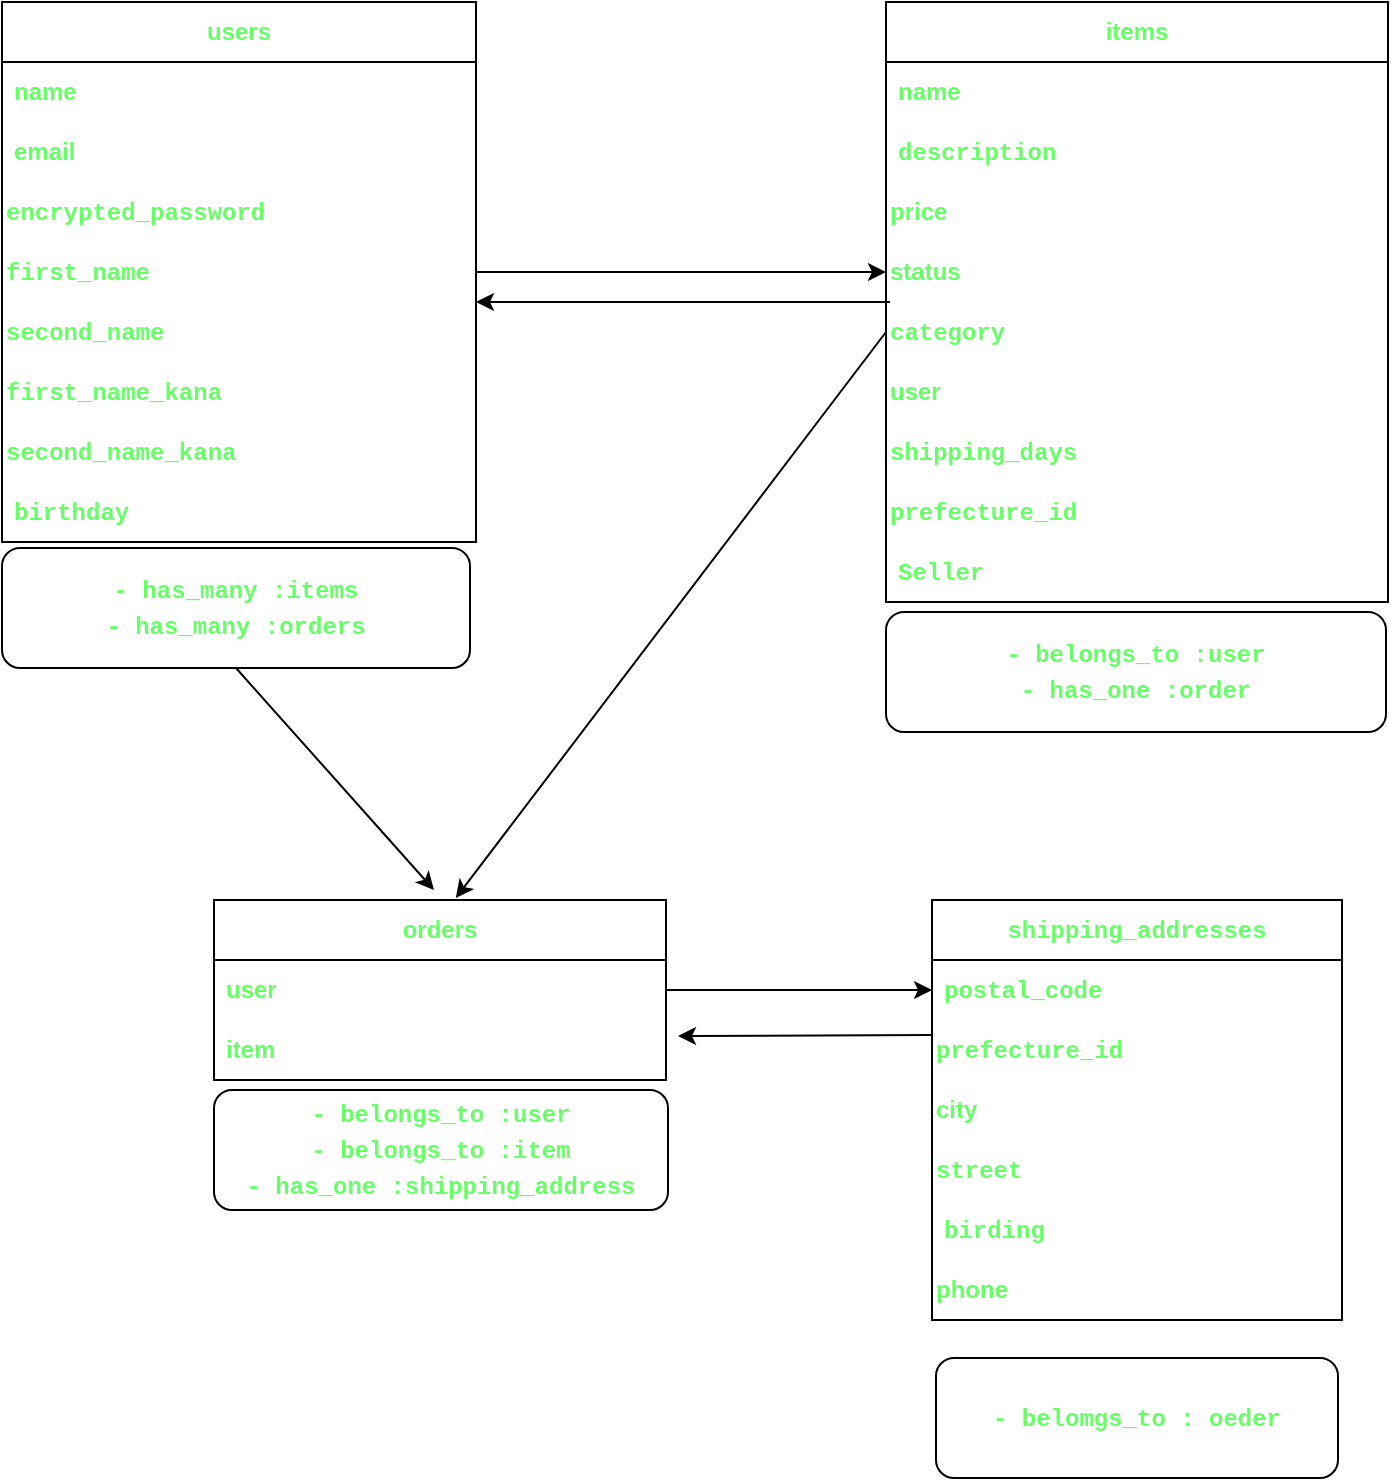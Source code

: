 <mxfile>
    <diagram id="XdU-Mbj8kt-LPNjuKf-N" name="ページ1">
        <mxGraphModel dx="2011" dy="1663" grid="0" gridSize="9" guides="1" tooltips="1" connect="1" arrows="1" fold="1" page="0" pageScale="1" pageWidth="827" pageHeight="1169" background="none" math="0" shadow="0">
            <root>
                <mxCell id="0"/>
                <mxCell id="1" parent="0"/>
                <mxCell id="9vWuwFZWpoRT3HdCLrqo-82" style="edgeStyle=none;html=1;entryX=0;entryY=0.5;entryDx=0;entryDy=0;fontColor=#66FF66;" edge="1" parent="1" source="9vWuwFZWpoRT3HdCLrqo-47" target="9vWuwFZWpoRT3HdCLrqo-72">
                    <mxGeometry relative="1" as="geometry"/>
                </mxCell>
                <mxCell id="9vWuwFZWpoRT3HdCLrqo-47" value="users" style="swimlane;fontStyle=1;childLayout=stackLayout;horizontal=1;startSize=30;horizontalStack=0;resizeParent=1;resizeParentMax=0;resizeLast=0;collapsible=1;marginBottom=0;whiteSpace=wrap;html=1;labelBackgroundColor=none;fontColor=#66FF66;align=center;" vertex="1" parent="1">
                    <mxGeometry x="-688" y="-604" width="237" height="270" as="geometry"/>
                </mxCell>
                <mxCell id="9vWuwFZWpoRT3HdCLrqo-48" value="name" style="text;strokeColor=none;fillColor=none;align=left;verticalAlign=middle;spacingLeft=4;spacingRight=4;overflow=hidden;points=[[0,0.5],[1,0.5]];portConstraint=eastwest;rotatable=0;whiteSpace=wrap;html=1;labelBackgroundColor=none;fontColor=#66FF66;fontStyle=1" vertex="1" parent="9vWuwFZWpoRT3HdCLrqo-47">
                    <mxGeometry y="30" width="237" height="30" as="geometry"/>
                </mxCell>
                <mxCell id="9vWuwFZWpoRT3HdCLrqo-49" value="email" style="text;strokeColor=none;fillColor=none;align=left;verticalAlign=middle;spacingLeft=4;spacingRight=4;overflow=hidden;points=[[0,0.5],[1,0.5]];portConstraint=eastwest;rotatable=0;whiteSpace=wrap;html=1;labelBackgroundColor=none;fontColor=#66FF66;fontStyle=1" vertex="1" parent="9vWuwFZWpoRT3HdCLrqo-47">
                    <mxGeometry y="60" width="237" height="30" as="geometry"/>
                </mxCell>
                <mxCell id="9vWuwFZWpoRT3HdCLrqo-63" value="&lt;div style=&quot;font-family: Menlo, Monaco, &amp;quot;Courier New&amp;quot;, monospace; line-height: 18px;&quot;&gt;encrypted_password&lt;/div&gt;" style="text;html=1;strokeColor=none;fillColor=none;align=left;verticalAlign=middle;whiteSpace=wrap;rounded=0;labelBackgroundColor=none;fontColor=#66FF66;fontStyle=1" vertex="1" parent="9vWuwFZWpoRT3HdCLrqo-47">
                    <mxGeometry y="90" width="237" height="30" as="geometry"/>
                </mxCell>
                <mxCell id="9vWuwFZWpoRT3HdCLrqo-65" value="&lt;div style=&quot;font-family: Menlo, Monaco, &amp;quot;Courier New&amp;quot;, monospace; line-height: 18px;&quot;&gt;first_name&lt;/div&gt;" style="text;html=1;strokeColor=none;fillColor=none;align=left;verticalAlign=middle;whiteSpace=wrap;rounded=0;labelBackgroundColor=none;fontColor=#66FF66;fontStyle=1" vertex="1" parent="9vWuwFZWpoRT3HdCLrqo-47">
                    <mxGeometry y="120" width="237" height="30" as="geometry"/>
                </mxCell>
                <mxCell id="9vWuwFZWpoRT3HdCLrqo-67" value="&lt;div style=&quot;font-family: Menlo, Monaco, &amp;quot;Courier New&amp;quot;, monospace; line-height: 18px;&quot;&gt;second_name&lt;/div&gt;" style="text;html=1;strokeColor=none;fillColor=none;align=left;verticalAlign=middle;whiteSpace=wrap;rounded=0;labelBackgroundColor=none;fontColor=#66FF66;fontStyle=1" vertex="1" parent="9vWuwFZWpoRT3HdCLrqo-47">
                    <mxGeometry y="150" width="237" height="30" as="geometry"/>
                </mxCell>
                <mxCell id="9vWuwFZWpoRT3HdCLrqo-66" value="&lt;div style=&quot;font-family: Menlo, Monaco, &amp;quot;Courier New&amp;quot;, monospace; line-height: 18px;&quot;&gt;first_name_kana&lt;/div&gt;" style="text;html=1;strokeColor=none;fillColor=none;align=left;verticalAlign=middle;whiteSpace=wrap;rounded=0;labelBackgroundColor=none;fontColor=#66FF66;fontStyle=1" vertex="1" parent="9vWuwFZWpoRT3HdCLrqo-47">
                    <mxGeometry y="180" width="237" height="30" as="geometry"/>
                </mxCell>
                <mxCell id="9vWuwFZWpoRT3HdCLrqo-64" value="&lt;meta charset=&quot;utf-8&quot;&gt;&lt;div style=&quot;font-family: Menlo, Monaco, &amp;quot;Courier New&amp;quot;, monospace; font-size: 12px; line-height: 18px;&quot;&gt;&lt;div&gt;&lt;span style=&quot;&quot;&gt;second_name_kana&lt;/span&gt;&lt;/div&gt;&lt;/div&gt;" style="text;html=1;strokeColor=none;fillColor=none;align=left;verticalAlign=middle;whiteSpace=wrap;rounded=0;labelBackgroundColor=none;fontColor=#66FF66;fontStyle=1" vertex="1" parent="9vWuwFZWpoRT3HdCLrqo-47">
                    <mxGeometry y="210" width="237" height="30" as="geometry"/>
                </mxCell>
                <mxCell id="9vWuwFZWpoRT3HdCLrqo-50" value="&lt;meta charset=&quot;utf-8&quot;&gt;&lt;div style=&quot;font-family: Menlo, Monaco, &amp;quot;Courier New&amp;quot;, monospace; font-size: 12px; line-height: 18px;&quot;&gt;&lt;div&gt;&lt;span style=&quot;&quot;&gt;birthday&lt;/span&gt;&lt;/div&gt;&lt;/div&gt;" style="text;strokeColor=none;fillColor=none;align=left;verticalAlign=middle;spacingLeft=4;spacingRight=4;overflow=hidden;points=[[0,0.5],[1,0.5]];portConstraint=eastwest;rotatable=0;whiteSpace=wrap;html=1;labelBackgroundColor=none;fontColor=#66FF66;fontStyle=1" vertex="1" parent="9vWuwFZWpoRT3HdCLrqo-47">
                    <mxGeometry y="240" width="237" height="30" as="geometry"/>
                </mxCell>
                <mxCell id="9vWuwFZWpoRT3HdCLrqo-51" value="items" style="swimlane;fontStyle=1;childLayout=stackLayout;horizontal=1;startSize=30;horizontalStack=0;resizeParent=1;resizeParentMax=0;resizeLast=0;collapsible=1;marginBottom=0;whiteSpace=wrap;html=1;labelBackgroundColor=none;fontColor=#66FF66;align=center;" vertex="1" parent="1">
                    <mxGeometry x="-246" y="-604" width="251" height="300" as="geometry"/>
                </mxCell>
                <mxCell id="9vWuwFZWpoRT3HdCLrqo-52" value="name" style="text;strokeColor=none;fillColor=none;align=left;verticalAlign=middle;spacingLeft=4;spacingRight=4;overflow=hidden;points=[[0,0.5],[1,0.5]];portConstraint=eastwest;rotatable=0;whiteSpace=wrap;html=1;labelBackgroundColor=none;fontColor=#66FF66;fontStyle=1" vertex="1" parent="9vWuwFZWpoRT3HdCLrqo-51">
                    <mxGeometry y="30" width="251" height="30" as="geometry"/>
                </mxCell>
                <mxCell id="9vWuwFZWpoRT3HdCLrqo-53" value="&lt;meta charset=&quot;utf-8&quot;&gt;&lt;div style=&quot;font-family: Menlo, Monaco, &amp;quot;Courier New&amp;quot;, monospace; font-size: 12px; line-height: 18px;&quot;&gt;&lt;div&gt;&lt;span style=&quot;&quot;&gt;description&lt;/span&gt;&lt;/div&gt;&lt;/div&gt;" style="text;strokeColor=none;fillColor=none;align=left;verticalAlign=middle;spacingLeft=4;spacingRight=4;overflow=hidden;points=[[0,0.5],[1,0.5]];portConstraint=eastwest;rotatable=0;whiteSpace=wrap;html=1;labelBackgroundColor=none;fontColor=#66FF66;fontStyle=1" vertex="1" parent="9vWuwFZWpoRT3HdCLrqo-51">
                    <mxGeometry y="60" width="251" height="30" as="geometry"/>
                </mxCell>
                <mxCell id="9vWuwFZWpoRT3HdCLrqo-71" value="price" style="text;html=1;strokeColor=none;fillColor=none;align=left;verticalAlign=middle;whiteSpace=wrap;rounded=0;labelBackgroundColor=none;fontColor=#66FF66;fontStyle=1" vertex="1" parent="9vWuwFZWpoRT3HdCLrqo-51">
                    <mxGeometry y="90" width="251" height="30" as="geometry"/>
                </mxCell>
                <mxCell id="9vWuwFZWpoRT3HdCLrqo-72" value="status" style="text;html=1;strokeColor=none;fillColor=none;align=left;verticalAlign=middle;whiteSpace=wrap;rounded=0;labelBackgroundColor=none;fontColor=#66FF66;fontStyle=1" vertex="1" parent="9vWuwFZWpoRT3HdCLrqo-51">
                    <mxGeometry y="120" width="251" height="30" as="geometry"/>
                </mxCell>
                <mxCell id="9vWuwFZWpoRT3HdCLrqo-73" value="&lt;meta charset=&quot;utf-8&quot;&gt;&lt;div style=&quot;font-family: Menlo, Monaco, &amp;quot;Courier New&amp;quot;, monospace; font-size: 12px; line-height: 18px;&quot;&gt;&lt;div&gt;&lt;span style=&quot;&quot;&gt;category&lt;/span&gt;&lt;/div&gt;&lt;/div&gt;" style="text;html=1;strokeColor=none;fillColor=none;align=left;verticalAlign=middle;whiteSpace=wrap;rounded=0;labelBackgroundColor=none;fontColor=#66FF66;fontStyle=1" vertex="1" parent="9vWuwFZWpoRT3HdCLrqo-51">
                    <mxGeometry y="150" width="251" height="30" as="geometry"/>
                </mxCell>
                <mxCell id="9vWuwFZWpoRT3HdCLrqo-68" value="user" style="text;html=1;strokeColor=none;fillColor=none;align=left;verticalAlign=middle;whiteSpace=wrap;rounded=0;labelBackgroundColor=none;fontColor=#66FF66;fontStyle=1" vertex="1" parent="9vWuwFZWpoRT3HdCLrqo-51">
                    <mxGeometry y="180" width="251" height="30" as="geometry"/>
                </mxCell>
                <mxCell id="9vWuwFZWpoRT3HdCLrqo-70" value="&lt;meta charset=&quot;utf-8&quot;&gt;&lt;div style=&quot;font-family: Menlo, Monaco, &amp;quot;Courier New&amp;quot;, monospace; font-size: 12px; line-height: 18px;&quot;&gt;&lt;div&gt;&lt;span style=&quot;&quot;&gt;shipping_days&lt;/span&gt;&lt;/div&gt;&lt;/div&gt;" style="text;html=1;strokeColor=none;fillColor=none;align=left;verticalAlign=middle;whiteSpace=wrap;rounded=0;labelBackgroundColor=none;fontColor=#66FF66;fontStyle=1" vertex="1" parent="9vWuwFZWpoRT3HdCLrqo-51">
                    <mxGeometry y="210" width="251" height="30" as="geometry"/>
                </mxCell>
                <mxCell id="9vWuwFZWpoRT3HdCLrqo-93" value="&lt;div style=&quot;font-family: Menlo, Monaco, &amp;quot;Courier New&amp;quot;, monospace; font-size: 12px; line-height: 18px;&quot;&gt;&lt;div&gt;&lt;span style=&quot;&quot;&gt;prefecture_id&lt;/span&gt;&lt;/div&gt;&lt;/div&gt;" style="text;html=1;strokeColor=none;fillColor=none;align=left;verticalAlign=middle;whiteSpace=wrap;rounded=0;labelBackgroundColor=none;fontColor=#66FF66;fontStyle=1" vertex="1" parent="9vWuwFZWpoRT3HdCLrqo-51">
                    <mxGeometry y="240" width="251" height="30" as="geometry"/>
                </mxCell>
                <mxCell id="9vWuwFZWpoRT3HdCLrqo-54" value="&lt;meta charset=&quot;utf-8&quot;&gt;&lt;div style=&quot;font-family: Menlo, Monaco, &amp;quot;Courier New&amp;quot;, monospace; font-size: 12px; line-height: 18px;&quot;&gt;&lt;div&gt;&lt;span style=&quot;&quot;&gt;Seller&lt;/span&gt;&lt;/div&gt;&lt;/div&gt;" style="text;strokeColor=none;fillColor=none;align=left;verticalAlign=middle;spacingLeft=4;spacingRight=4;overflow=hidden;points=[[0,0.5],[1,0.5]];portConstraint=eastwest;rotatable=0;whiteSpace=wrap;html=1;labelBackgroundColor=none;fontColor=#66FF66;fontStyle=1" vertex="1" parent="9vWuwFZWpoRT3HdCLrqo-51">
                    <mxGeometry y="270" width="251" height="30" as="geometry"/>
                </mxCell>
                <mxCell id="9vWuwFZWpoRT3HdCLrqo-55" value="orders" style="swimlane;fontStyle=1;childLayout=stackLayout;horizontal=1;startSize=30;horizontalStack=0;resizeParent=1;resizeParentMax=0;resizeLast=0;collapsible=1;marginBottom=0;whiteSpace=wrap;html=1;labelBackgroundColor=none;fontColor=#66FF66;align=center;" vertex="1" parent="1">
                    <mxGeometry x="-582" y="-155" width="226" height="90" as="geometry"/>
                </mxCell>
                <mxCell id="9vWuwFZWpoRT3HdCLrqo-56" value="user" style="text;strokeColor=none;fillColor=none;align=left;verticalAlign=middle;spacingLeft=4;spacingRight=4;overflow=hidden;points=[[0,0.5],[1,0.5]];portConstraint=eastwest;rotatable=0;whiteSpace=wrap;html=1;labelBackgroundColor=none;fontColor=#66FF66;fontStyle=1" vertex="1" parent="9vWuwFZWpoRT3HdCLrqo-55">
                    <mxGeometry y="30" width="226" height="30" as="geometry"/>
                </mxCell>
                <mxCell id="9vWuwFZWpoRT3HdCLrqo-57" value="item" style="text;strokeColor=none;fillColor=none;align=left;verticalAlign=middle;spacingLeft=4;spacingRight=4;overflow=hidden;points=[[0,0.5],[1,0.5]];portConstraint=eastwest;rotatable=0;whiteSpace=wrap;html=1;labelBackgroundColor=none;fontColor=#66FF66;fontStyle=1" vertex="1" parent="9vWuwFZWpoRT3HdCLrqo-55">
                    <mxGeometry y="60" width="226" height="30" as="geometry"/>
                </mxCell>
                <mxCell id="9vWuwFZWpoRT3HdCLrqo-59" value="&lt;div style=&quot;font-family: Menlo, Monaco, &amp;quot;Courier New&amp;quot;, monospace; line-height: 18px;&quot;&gt;&lt;span style=&quot;&quot;&gt;shipping_addresses&lt;/span&gt;&lt;/div&gt;" style="swimlane;fontStyle=1;childLayout=stackLayout;horizontal=1;startSize=30;horizontalStack=0;resizeParent=1;resizeParentMax=0;resizeLast=0;collapsible=1;marginBottom=0;whiteSpace=wrap;html=1;labelBackgroundColor=none;fontColor=#66FF66;align=center;" vertex="1" parent="1">
                    <mxGeometry x="-223" y="-155" width="205" height="210" as="geometry"/>
                </mxCell>
                <mxCell id="9vWuwFZWpoRT3HdCLrqo-60" value="&lt;meta charset=&quot;utf-8&quot;&gt;&lt;div style=&quot;font-family: Menlo, Monaco, &amp;quot;Courier New&amp;quot;, monospace; font-size: 12px; line-height: 18px;&quot;&gt;&lt;div&gt;&lt;span style=&quot;&quot;&gt;postal_code&lt;/span&gt;&lt;/div&gt;&lt;/div&gt;" style="text;strokeColor=none;fillColor=none;align=left;verticalAlign=middle;spacingLeft=4;spacingRight=4;overflow=hidden;points=[[0,0.5],[1,0.5]];portConstraint=eastwest;rotatable=0;whiteSpace=wrap;html=1;labelBackgroundColor=none;fontColor=#66FF66;fontStyle=1" vertex="1" parent="9vWuwFZWpoRT3HdCLrqo-59">
                    <mxGeometry y="30" width="205" height="30" as="geometry"/>
                </mxCell>
                <mxCell id="9vWuwFZWpoRT3HdCLrqo-74" value="&lt;div style=&quot;font-family: Menlo, Monaco, &amp;quot;Courier New&amp;quot;, monospace; font-size: 12px; line-height: 18px;&quot;&gt;&lt;div&gt;&lt;span style=&quot;&quot;&gt;prefecture_id&lt;/span&gt;&lt;/div&gt;&lt;/div&gt;" style="text;html=1;strokeColor=none;fillColor=none;align=left;verticalAlign=middle;whiteSpace=wrap;rounded=0;labelBackgroundColor=none;fontColor=#66FF66;fontStyle=1" vertex="1" parent="9vWuwFZWpoRT3HdCLrqo-59">
                    <mxGeometry y="60" width="205" height="30" as="geometry"/>
                </mxCell>
                <mxCell id="9vWuwFZWpoRT3HdCLrqo-75" value="city" style="text;html=1;strokeColor=none;fillColor=none;align=left;verticalAlign=middle;whiteSpace=wrap;rounded=0;labelBackgroundColor=none;fontColor=#66FF66;fontStyle=1" vertex="1" parent="9vWuwFZWpoRT3HdCLrqo-59">
                    <mxGeometry y="90" width="205" height="30" as="geometry"/>
                </mxCell>
                <mxCell id="9vWuwFZWpoRT3HdCLrqo-76" value="&lt;div style=&quot;font-family: Menlo, Monaco, &amp;quot;Courier New&amp;quot;, monospace; font-size: 12px; line-height: 18px;&quot;&gt;&lt;div&gt;&lt;span style=&quot;&quot;&gt;street&lt;/span&gt;&lt;/div&gt;&lt;/div&gt;" style="text;html=1;strokeColor=none;fillColor=none;align=left;verticalAlign=middle;whiteSpace=wrap;rounded=0;labelBackgroundColor=none;fontColor=#66FF66;fontStyle=1" vertex="1" parent="9vWuwFZWpoRT3HdCLrqo-59">
                    <mxGeometry y="120" width="205" height="30" as="geometry"/>
                </mxCell>
                <mxCell id="9vWuwFZWpoRT3HdCLrqo-61" value="&lt;div style=&quot;font-family: Menlo, Monaco, &amp;quot;Courier New&amp;quot;, monospace; font-size: 12px; line-height: 18px;&quot;&gt;&lt;div&gt;&lt;span style=&quot;&quot;&gt;birding&lt;/span&gt;&lt;/div&gt;&lt;/div&gt;" style="text;strokeColor=none;fillColor=none;align=left;verticalAlign=middle;spacingLeft=4;spacingRight=4;overflow=hidden;points=[[0,0.5],[1,0.5]];portConstraint=eastwest;rotatable=0;whiteSpace=wrap;html=1;labelBackgroundColor=none;fontColor=#66FF66;fontStyle=1" vertex="1" parent="9vWuwFZWpoRT3HdCLrqo-59">
                    <mxGeometry y="150" width="205" height="30" as="geometry"/>
                </mxCell>
                <mxCell id="9vWuwFZWpoRT3HdCLrqo-88" value="phone" style="text;html=1;strokeColor=none;fillColor=none;align=left;verticalAlign=middle;whiteSpace=wrap;rounded=0;labelBackgroundColor=none;fontColor=#66FF66;fontStyle=1" vertex="1" parent="9vWuwFZWpoRT3HdCLrqo-59">
                    <mxGeometry y="180" width="205" height="30" as="geometry"/>
                </mxCell>
                <mxCell id="9vWuwFZWpoRT3HdCLrqo-85" style="edgeStyle=none;html=1;exitX=0.5;exitY=1;exitDx=0;exitDy=0;fontColor=#66FF66;fontStyle=1;labelBackgroundColor=none;" edge="1" parent="1" source="9vWuwFZWpoRT3HdCLrqo-77">
                    <mxGeometry relative="1" as="geometry">
                        <mxPoint x="-472" y="-160" as="targetPoint"/>
                    </mxGeometry>
                </mxCell>
                <mxCell id="9vWuwFZWpoRT3HdCLrqo-77" value="&lt;meta charset=&quot;utf-8&quot;&gt;&lt;div style=&quot;font-family: Menlo, Monaco, &amp;quot;Courier New&amp;quot;, monospace; font-size: 12px; line-height: 18px;&quot;&gt;&lt;div&gt;&lt;span style=&quot;&quot;&gt;-&lt;/span&gt;&lt;span style=&quot;&quot;&gt; has_many :items&lt;/span&gt;&lt;/div&gt;&lt;div&gt;&lt;span style=&quot;&quot;&gt;-&lt;/span&gt;&lt;span style=&quot;&quot;&gt; has_many :orders&lt;/span&gt;&lt;/div&gt;&lt;/div&gt;" style="rounded=1;whiteSpace=wrap;html=1;labelBackgroundColor=none;fontColor=#66FF66;fontStyle=1" vertex="1" parent="1">
                    <mxGeometry x="-688" y="-331" width="234" height="60" as="geometry"/>
                </mxCell>
                <mxCell id="9vWuwFZWpoRT3HdCLrqo-78" value="&lt;meta charset=&quot;utf-8&quot;&gt;&lt;div style=&quot;font-family: Menlo, Monaco, &amp;quot;Courier New&amp;quot;, monospace; font-size: 12px; line-height: 18px;&quot;&gt;&lt;div&gt;&lt;span style=&quot;&quot;&gt;-&lt;/span&gt;&lt;span style=&quot;&quot;&gt; belongs_to :user&lt;/span&gt;&lt;/div&gt;&lt;div&gt;&lt;span style=&quot;&quot;&gt;-&lt;/span&gt;&lt;span style=&quot;&quot;&gt; has_one  :order&lt;/span&gt;&lt;/div&gt;&lt;/div&gt;" style="rounded=1;whiteSpace=wrap;html=1;labelBackgroundColor=none;fontColor=#66FF66;fontStyle=1" vertex="1" parent="1">
                    <mxGeometry x="-246" y="-299" width="250" height="60" as="geometry"/>
                </mxCell>
                <mxCell id="9vWuwFZWpoRT3HdCLrqo-80" value="&lt;meta charset=&quot;utf-8&quot;&gt;&lt;div style=&quot;font-family: Menlo, Monaco, &amp;quot;Courier New&amp;quot;, monospace; font-size: 12px; line-height: 18px;&quot;&gt;&lt;div&gt;&lt;span style=&quot;&quot;&gt;-&lt;/span&gt;&lt;span style=&quot;&quot;&gt; belongs_to :user&lt;/span&gt;&lt;/div&gt;&lt;div&gt;&lt;span style=&quot;&quot;&gt;-&lt;/span&gt;&lt;span style=&quot;&quot;&gt; belongs_to :item&lt;/span&gt;&lt;/div&gt;&lt;div&gt;&lt;span style=&quot;&quot;&gt;-&lt;/span&gt;&lt;span style=&quot;&quot;&gt; has_one :shipping_address&lt;/span&gt;&lt;/div&gt;&lt;/div&gt;" style="rounded=1;whiteSpace=wrap;html=1;labelBackgroundColor=none;fontColor=#66FF66;fontStyle=1" vertex="1" parent="1">
                    <mxGeometry x="-582" y="-60" width="227" height="60" as="geometry"/>
                </mxCell>
                <mxCell id="9vWuwFZWpoRT3HdCLrqo-81" value="&lt;div style=&quot;font-family: Menlo, Monaco, &amp;quot;Courier New&amp;quot;, monospace; font-size: 12px; line-height: 18px;&quot;&gt;&lt;div&gt;&lt;span style=&quot;&quot;&gt;-&lt;/span&gt;&lt;span style=&quot;&quot;&gt;&amp;nbsp;belomgs_to : oeder&lt;/span&gt;&lt;/div&gt;&lt;/div&gt;" style="rounded=1;whiteSpace=wrap;html=1;labelBackgroundColor=none;fontColor=#66FF66;fontStyle=1" vertex="1" parent="1">
                    <mxGeometry x="-221" y="74" width="201" height="60" as="geometry"/>
                </mxCell>
                <mxCell id="9vWuwFZWpoRT3HdCLrqo-83" style="edgeStyle=none;html=1;entryX=1;entryY=0;entryDx=0;entryDy=0;fontColor=#66FF66;" edge="1" parent="1" target="9vWuwFZWpoRT3HdCLrqo-67">
                    <mxGeometry relative="1" as="geometry">
                        <mxPoint x="-244" y="-454" as="sourcePoint"/>
                    </mxGeometry>
                </mxCell>
                <mxCell id="9vWuwFZWpoRT3HdCLrqo-84" style="edgeStyle=none;html=1;exitX=0;exitY=0.5;exitDx=0;exitDy=0;entryX=0.535;entryY=-0.011;entryDx=0;entryDy=0;entryPerimeter=0;fontColor=#66FF66;" edge="1" parent="1" source="9vWuwFZWpoRT3HdCLrqo-73" target="9vWuwFZWpoRT3HdCLrqo-55">
                    <mxGeometry relative="1" as="geometry"/>
                </mxCell>
                <mxCell id="9vWuwFZWpoRT3HdCLrqo-86" style="edgeStyle=none;html=1;exitX=1;exitY=0.5;exitDx=0;exitDy=0;entryX=0;entryY=0.5;entryDx=0;entryDy=0;fontColor=#66FF66;fontStyle=1;labelBackgroundColor=none;" edge="1" parent="1" source="9vWuwFZWpoRT3HdCLrqo-56" target="9vWuwFZWpoRT3HdCLrqo-60">
                    <mxGeometry relative="1" as="geometry"/>
                </mxCell>
                <mxCell id="9vWuwFZWpoRT3HdCLrqo-87" style="edgeStyle=none;html=1;exitX=0;exitY=0.25;exitDx=0;exitDy=0;fontColor=#66FF66;fontStyle=1;labelBackgroundColor=none;" edge="1" parent="1" source="9vWuwFZWpoRT3HdCLrqo-74">
                    <mxGeometry relative="1" as="geometry">
                        <mxPoint x="-350" y="-87" as="targetPoint"/>
                    </mxGeometry>
                </mxCell>
            </root>
        </mxGraphModel>
    </diagram>
    <diagram id="Lyk5RY2RJeVaKQJ-vQwD" name="ページ2">
        <mxGraphModel dx="736" dy="647" grid="1" gridSize="10" guides="1" tooltips="1" connect="1" arrows="1" fold="1" page="1" pageScale="1" pageWidth="827" pageHeight="1169" math="0" shadow="0">
            <root>
                <mxCell id="0"/>
                <mxCell id="1" parent="0"/>
            </root>
        </mxGraphModel>
    </diagram>
</mxfile>